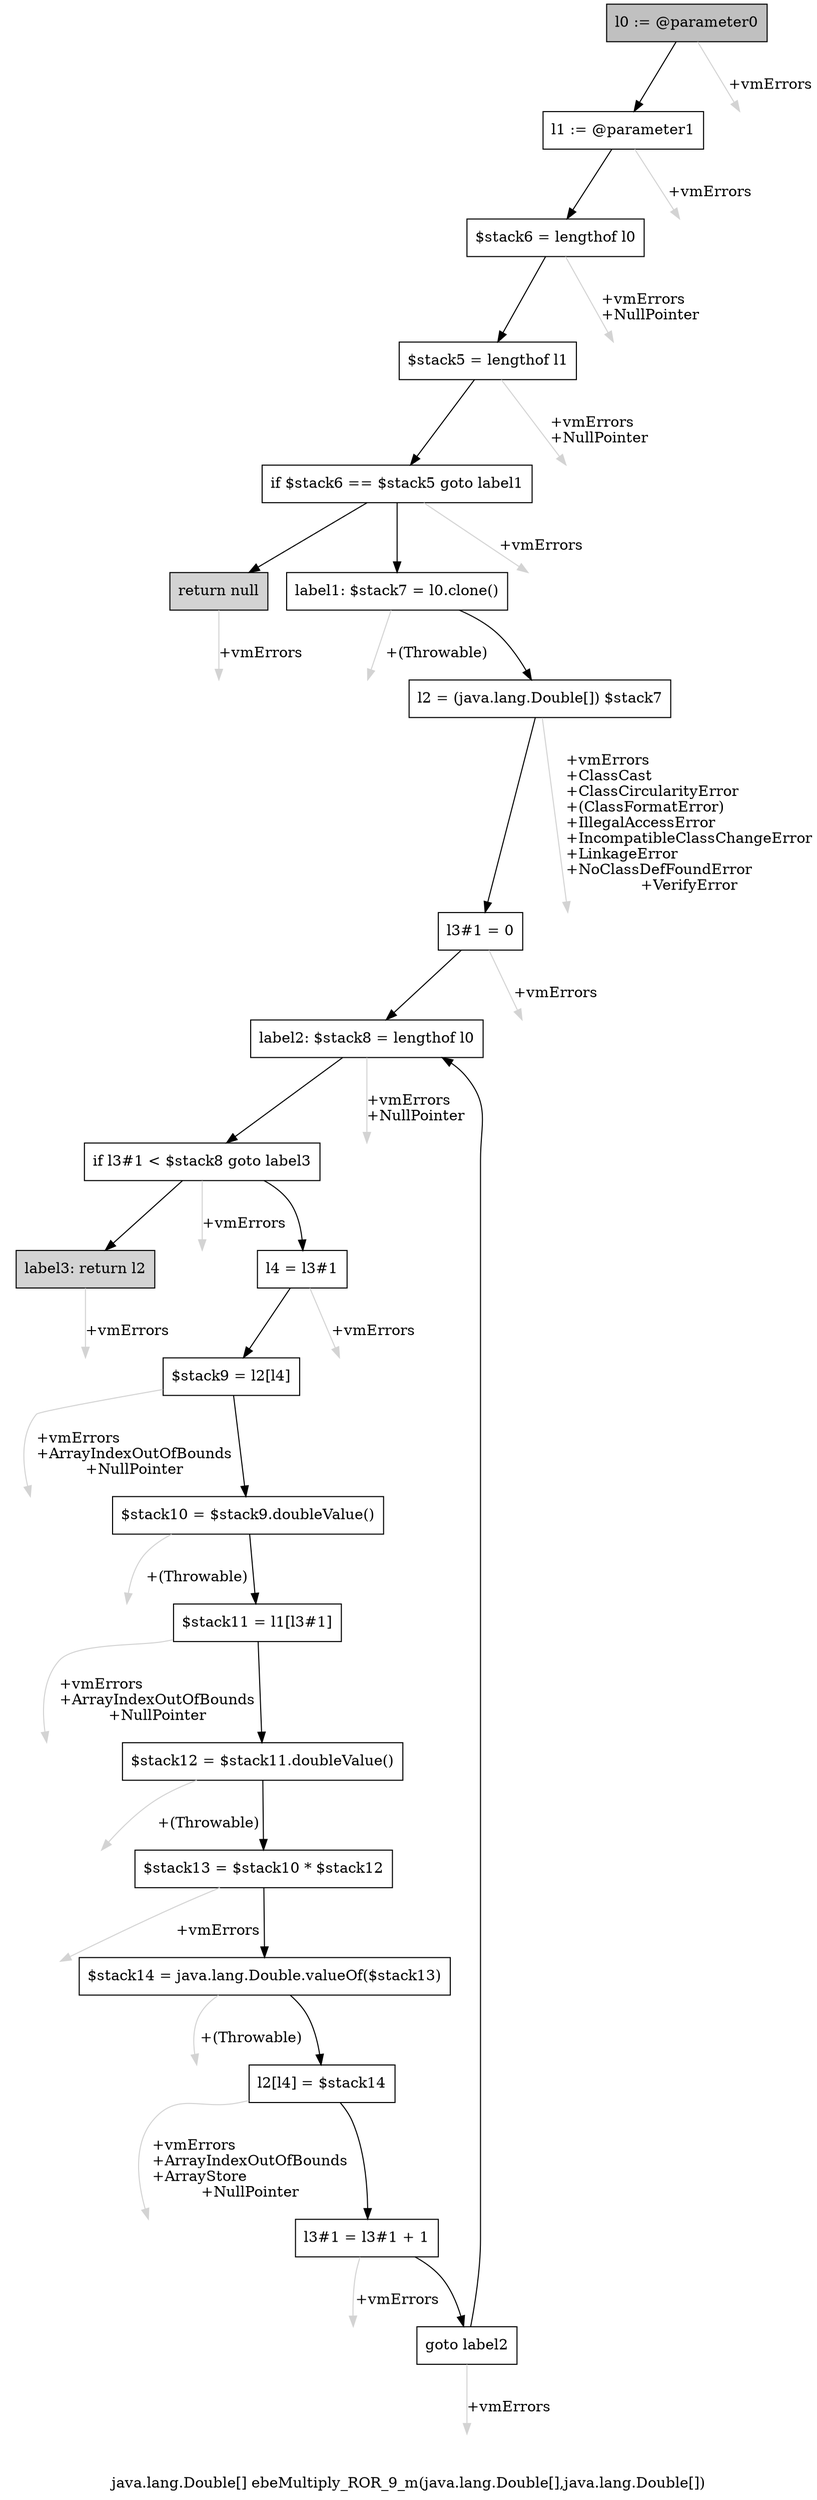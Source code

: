 digraph "java.lang.Double[] ebeMultiply_ROR_9_m(java.lang.Double[],java.lang.Double[])" {
    label="java.lang.Double[] ebeMultiply_ROR_9_m(java.lang.Double[],java.lang.Double[])";
    node [shape=box];
    "0" [style=filled,fillcolor=gray,label="l0 := @parameter0",];
    "1" [label="l1 := @parameter1",];
    "0"->"1" [color=black,];
    "22" [style=invis,label="Esc",];
    "0"->"22" [color=lightgray,label="\l+vmErrors",];
    "2" [label="$stack6 = lengthof l0",];
    "1"->"2" [color=black,];
    "23" [style=invis,label="Esc",];
    "1"->"23" [color=lightgray,label="\l+vmErrors",];
    "3" [label="$stack5 = lengthof l1",];
    "2"->"3" [color=black,];
    "24" [style=invis,label="Esc",];
    "2"->"24" [color=lightgray,label="\l+vmErrors\l+NullPointer",];
    "4" [label="if $stack6 == $stack5 goto label1",];
    "3"->"4" [color=black,];
    "25" [style=invis,label="Esc",];
    "3"->"25" [color=lightgray,label="\l+vmErrors\l+NullPointer",];
    "5" [style=filled,fillcolor=lightgray,label="return null",];
    "4"->"5" [color=black,];
    "6" [label="label1: $stack7 = l0.clone()",];
    "4"->"6" [color=black,];
    "26" [style=invis,label="Esc",];
    "4"->"26" [color=lightgray,label="\l+vmErrors",];
    "27" [style=invis,label="Esc",];
    "5"->"27" [color=lightgray,label="\l+vmErrors",];
    "7" [label="l2 = (java.lang.Double[]) $stack7",];
    "6"->"7" [color=black,];
    "28" [style=invis,label="Esc",];
    "6"->"28" [color=lightgray,label="\l+(Throwable)",];
    "8" [label="l3#1 = 0",];
    "7"->"8" [color=black,];
    "29" [style=invis,label="Esc",];
    "7"->"29" [color=lightgray,label="\l+vmErrors\l+ClassCast\l+ClassCircularityError\l+(ClassFormatError)\l+IllegalAccessError\l+IncompatibleClassChangeError\l+LinkageError\l+NoClassDefFoundError\l+VerifyError",];
    "9" [label="label2: $stack8 = lengthof l0",];
    "8"->"9" [color=black,];
    "30" [style=invis,label="Esc",];
    "8"->"30" [color=lightgray,label="\l+vmErrors",];
    "10" [label="if l3#1 < $stack8 goto label3",];
    "9"->"10" [color=black,];
    "31" [style=invis,label="Esc",];
    "9"->"31" [color=lightgray,label="\l+vmErrors\l+NullPointer",];
    "11" [label="l4 = l3#1",];
    "10"->"11" [color=black,];
    "21" [style=filled,fillcolor=lightgray,label="label3: return l2",];
    "10"->"21" [color=black,];
    "32" [style=invis,label="Esc",];
    "10"->"32" [color=lightgray,label="\l+vmErrors",];
    "12" [label="$stack9 = l2[l4]",];
    "11"->"12" [color=black,];
    "33" [style=invis,label="Esc",];
    "11"->"33" [color=lightgray,label="\l+vmErrors",];
    "13" [label="$stack10 = $stack9.doubleValue()",];
    "12"->"13" [color=black,];
    "34" [style=invis,label="Esc",];
    "12"->"34" [color=lightgray,label="\l+vmErrors\l+ArrayIndexOutOfBounds\l+NullPointer",];
    "14" [label="$stack11 = l1[l3#1]",];
    "13"->"14" [color=black,];
    "35" [style=invis,label="Esc",];
    "13"->"35" [color=lightgray,label="\l+(Throwable)",];
    "15" [label="$stack12 = $stack11.doubleValue()",];
    "14"->"15" [color=black,];
    "36" [style=invis,label="Esc",];
    "14"->"36" [color=lightgray,label="\l+vmErrors\l+ArrayIndexOutOfBounds\l+NullPointer",];
    "16" [label="$stack13 = $stack10 * $stack12",];
    "15"->"16" [color=black,];
    "37" [style=invis,label="Esc",];
    "15"->"37" [color=lightgray,label="\l+(Throwable)",];
    "17" [label="$stack14 = java.lang.Double.valueOf($stack13)",];
    "16"->"17" [color=black,];
    "38" [style=invis,label="Esc",];
    "16"->"38" [color=lightgray,label="\l+vmErrors",];
    "18" [label="l2[l4] = $stack14",];
    "17"->"18" [color=black,];
    "39" [style=invis,label="Esc",];
    "17"->"39" [color=lightgray,label="\l+(Throwable)",];
    "19" [label="l3#1 = l3#1 + 1",];
    "18"->"19" [color=black,];
    "40" [style=invis,label="Esc",];
    "18"->"40" [color=lightgray,label="\l+vmErrors\l+ArrayIndexOutOfBounds\l+ArrayStore\l+NullPointer",];
    "20" [label="goto label2",];
    "19"->"20" [color=black,];
    "41" [style=invis,label="Esc",];
    "19"->"41" [color=lightgray,label="\l+vmErrors",];
    "20"->"9" [color=black,];
    "42" [style=invis,label="Esc",];
    "20"->"42" [color=lightgray,label="\l+vmErrors",];
    "43" [style=invis,label="Esc",];
    "21"->"43" [color=lightgray,label="\l+vmErrors",];
}
